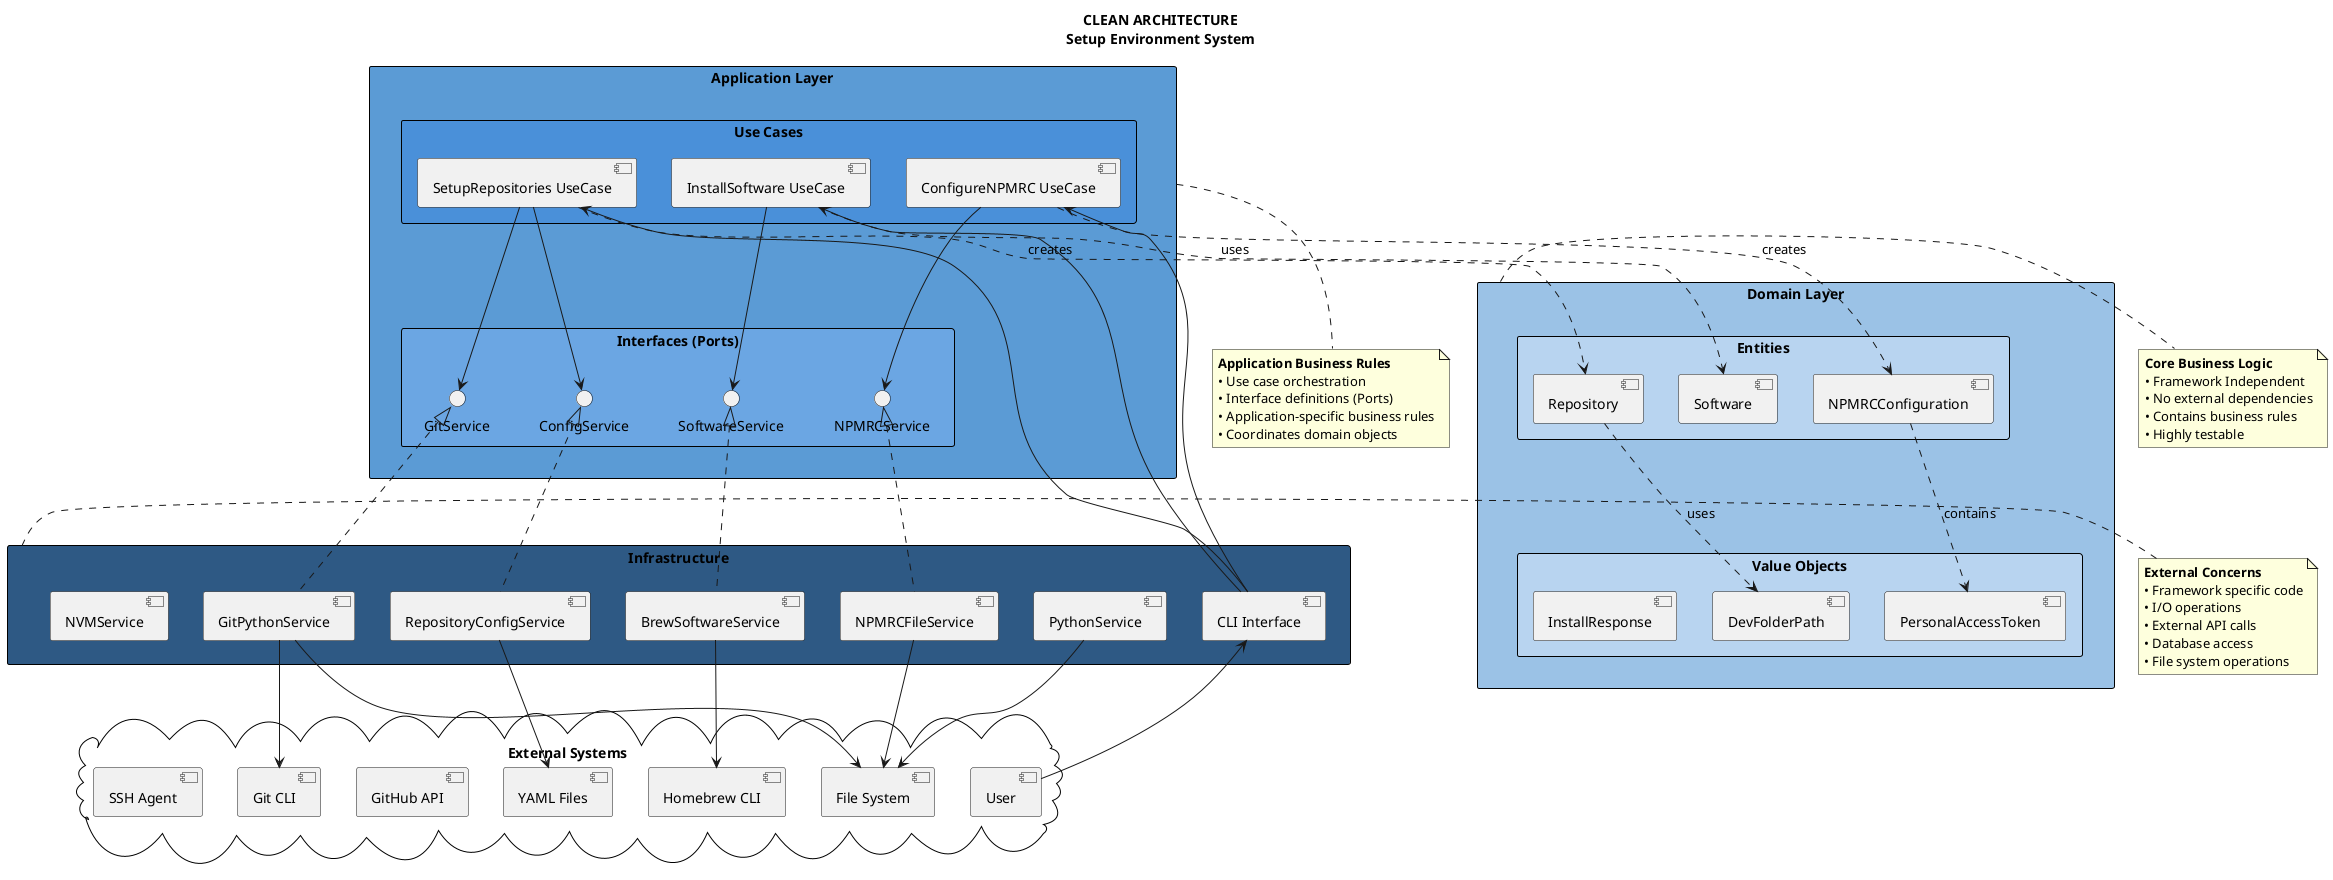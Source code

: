 @startuml clean-architecture-onion

title CLEAN ARCHITECTURE\nSetup Environment System

skinparam backgroundColor white

' Define the concentric layers using packages with circular style
skinparam package {
    Style rectangle
    BackgroundColor white
    BorderColor black
}

' Infrastructure Layer (Outermost - Dark Blue)
package "Infrastructure" #2E5984 {
    [CLI Interface]
    [GitPythonService] 
    [BrewSoftwareService]
    [NPMRCFileService]
    [RepositoryConfigService]
    [PythonService]
    [NVMService]
}

' Application Layer (Use Cases - Medium Blue)  
package "Application Layer" #5B9BD5 {
    package "Use Cases" #4A90D9 {
        [SetupRepositories UseCase]
        [InstallSoftware UseCase] 
        [ConfigureNPMRC UseCase]
    }
    package "Interfaces (Ports)" #6BA6E3 {
        interface GitService
        interface SoftwareService  
        interface NPMRCService
        interface ConfigService
    }
}

' Domain Layer (Light Blue)
package "Domain Layer" #9BC2E6 {
    package "Entities" #B8D4F0 {
        [Repository]
        [Software]
        [NPMRCConfiguration]  
    }
    package "Value Objects" #B8D4F0 {
        [DevFolderPath]
        [PersonalAccessToken]
        [InstallResponse]
    }
}

' External Systems
cloud "External Systems" {
    [User]
    [File System]
    [Homebrew CLI]
    [Git CLI] 
    [GitHub API]
    [YAML Files]
    [SSH Agent]
}

' Connections - Dependencies point inward
[User] --> [CLI Interface]
[CLI Interface] --> [SetupRepositories UseCase]
[CLI Interface] --> [InstallSoftware UseCase]
[CLI Interface] --> [ConfigureNPMRC UseCase]

[SetupRepositories UseCase] --> GitService
[InstallSoftware UseCase] --> SoftwareService
[ConfigureNPMRC UseCase] --> NPMRCService
[SetupRepositories UseCase] --> ConfigService

GitService <|.. [GitPythonService]
SoftwareService <|.. [BrewSoftwareService] 
NPMRCService <|.. [NPMRCFileService]
ConfigService <|.. [RepositoryConfigService]

[GitPythonService] --> [Git CLI]
[GitPythonService] --> [File System]
[BrewSoftwareService] --> [Homebrew CLI]
[NPMRCFileService] --> [File System]
[RepositoryConfigService] --> [YAML Files]
[PythonService] --> [File System]

[SetupRepositories UseCase] ..> [Repository] : creates
[InstallSoftware UseCase] ..> [Software] : uses  
[ConfigureNPMRC UseCase] ..> [NPMRCConfiguration] : creates

[Repository] ..> [DevFolderPath] : uses
[NPMRCConfiguration] ..> [PersonalAccessToken] : contains

' Add architecture notes
note right of "Domain Layer"
    **Core Business Logic**
    • Framework Independent
    • No external dependencies
    • Contains business rules
    • Highly testable
end note

note left of "Infrastructure" 
    **External Concerns**
    • Framework specific code
    • I/O operations  
    • External API calls
    • Database access
    • File system operations
end note

note bottom of "Application Layer"
    **Application Business Rules**
    • Use case orchestration
    • Interface definitions (Ports)
    • Application-specific business rules
    • Coordinates domain objects
end note

@enduml